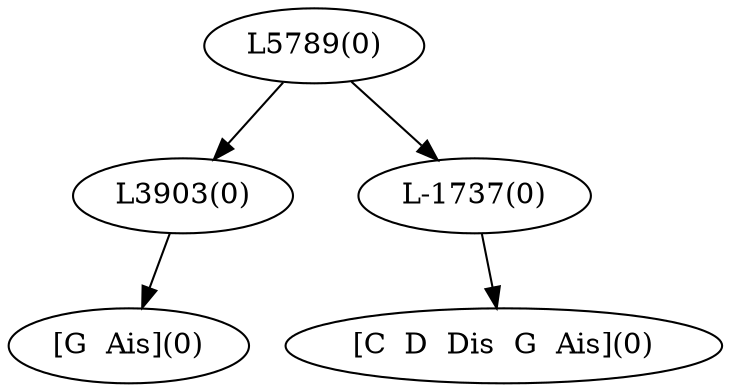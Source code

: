digraph sample{
"L3903(0)"->"[G  Ais](0)"
"L-1737(0)"->"[C  D  Dis  G  Ais](0)"
"L5789(0)"->"L3903(0)"
"L5789(0)"->"L-1737(0)"
{rank = min; "L5789(0)"}
{rank = same; "L3903(0)"; "L-1737(0)";}
{rank = max; "[C  D  Dis  G  Ais](0)"; "[G  Ais](0)";}
}